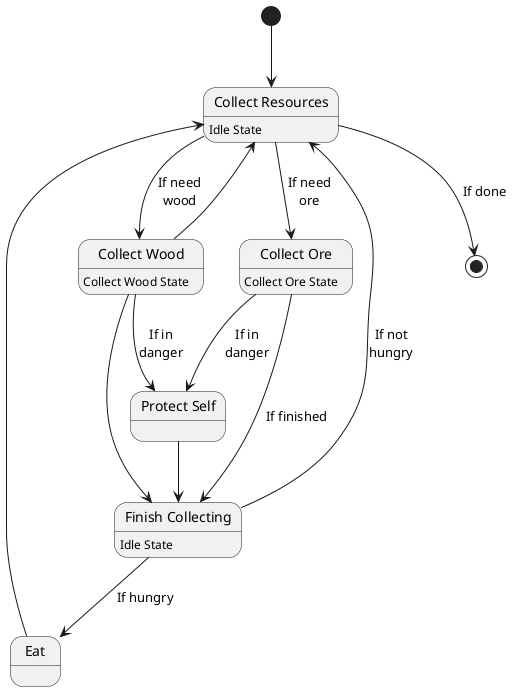 @startuml "Collect Resources"

state "Collect Resources" as CollectResources : Idle State
state "Collect Wood" as CollectWood : Collect Wood State
state "Collect Ore" as CollectOre : Collect Ore State
state "Protect Self" as ProtectSelf
state "Eat" as Eat

[*] --> CollectResources
CollectResources --> [*] : If done

state "Finish Collecting" as FinishCollecting : Idle State
CollectResources --> CollectOre : If need\nore
CollectOre --> FinishCollecting : If finished
CollectOre --> ProtectSelf : If in\ndanger

CollectResources --> CollectWood : If need\nwood
CollectWood --> CollectResources
CollectWood --> FinishCollecting
CollectWood --> ProtectSelf : If in\ndanger

ProtectSelf --> FinishCollecting
FinishCollecting --> CollectResources : If not\nhungry
FinishCollecting --> Eat : If hungry
Eat --> CollectResources

@enduml